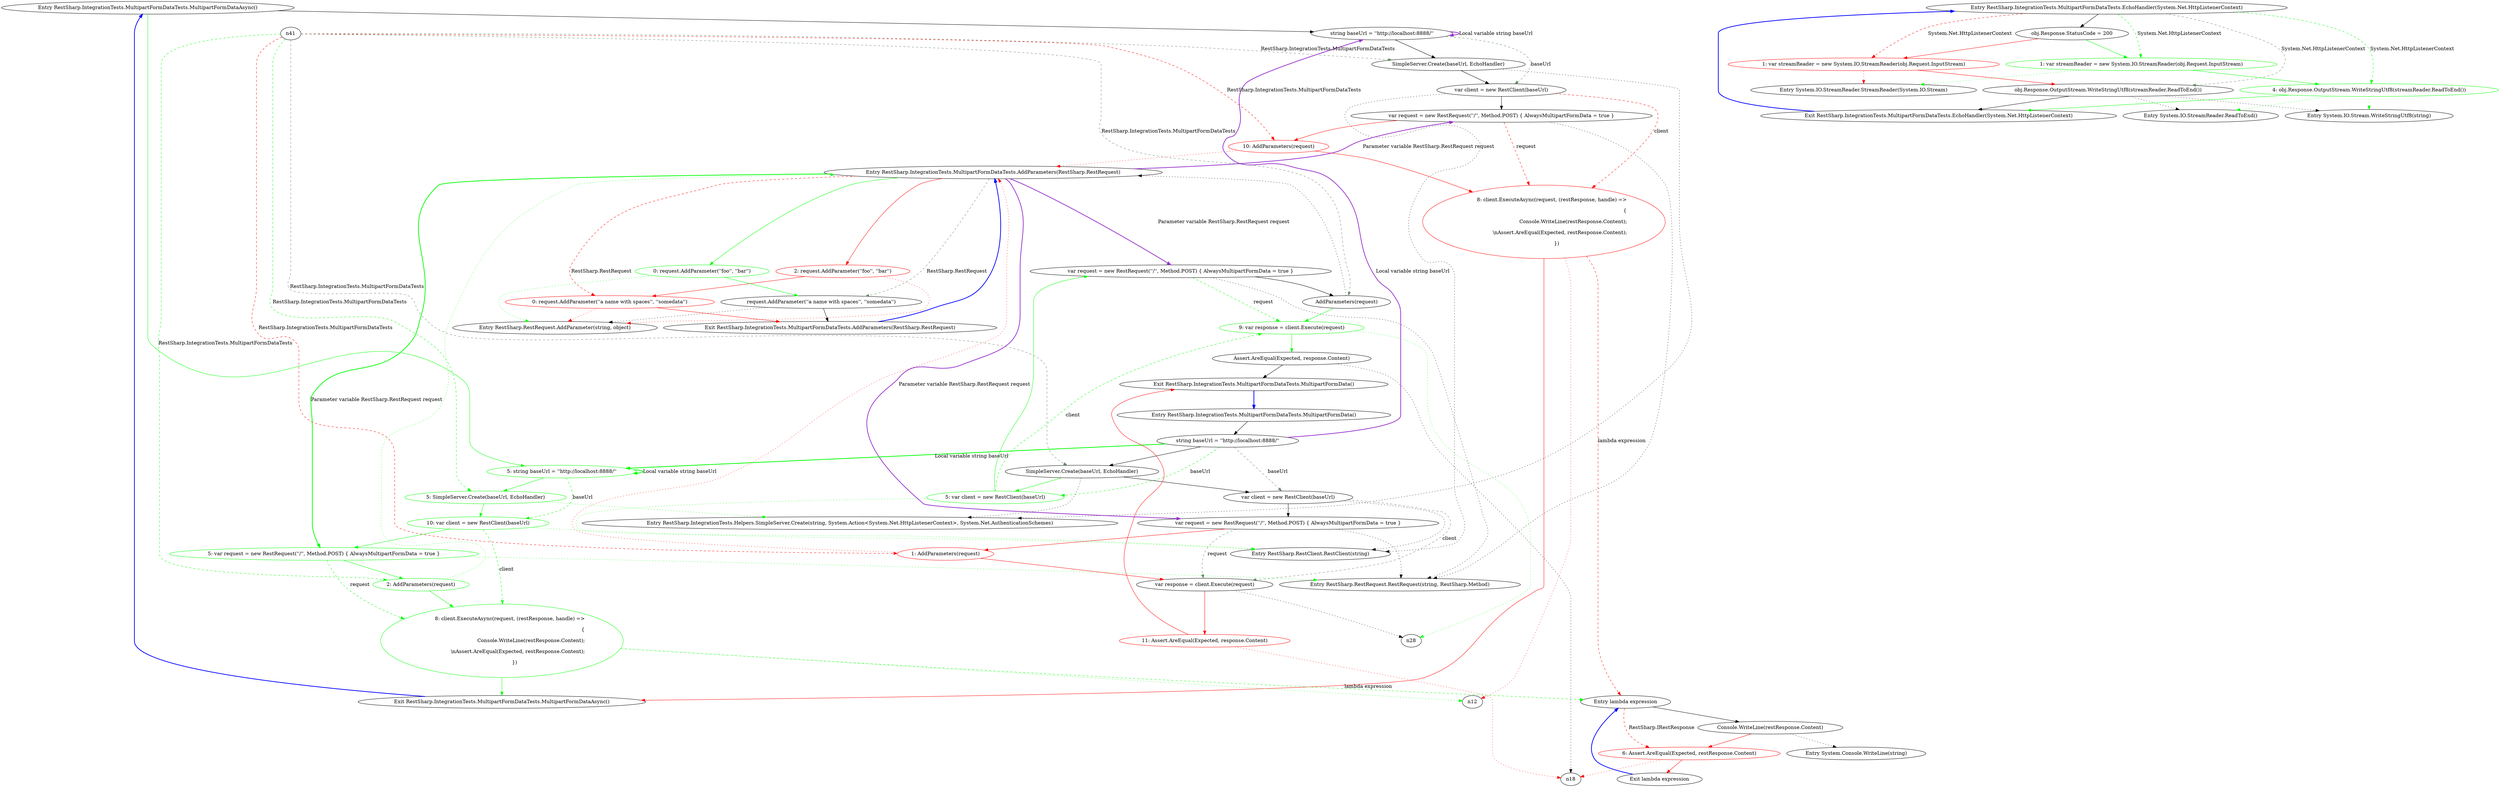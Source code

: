 digraph  {
n0 [cluster="RestSharp.IntegrationTests.MultipartFormDataTests.MultipartFormDataAsync()", label="Entry RestSharp.IntegrationTests.MultipartFormDataTests.MultipartFormDataAsync()", span="10-10"];
n1 [cluster="RestSharp.IntegrationTests.MultipartFormDataTests.MultipartFormDataAsync()", label="string baseUrl = ''http://localhost:8888/''", span="12-12"];
d1 [cluster="RestSharp.IntegrationTests.MultipartFormDataTests.MultipartFormDataAsync()", color=green, community=0, label="5: string baseUrl = ''http://localhost:8888/''", span="12-12"];
n2 [cluster="RestSharp.IntegrationTests.MultipartFormDataTests.MultipartFormDataAsync()", label="SimpleServer.Create(baseUrl, EchoHandler)", span="14-14"];
n3 [cluster="RestSharp.IntegrationTests.MultipartFormDataTests.MultipartFormDataAsync()", label="var client = new RestClient(baseUrl)", span="16-16"];
n8 [cluster="RestSharp.IntegrationTests.Helpers.SimpleServer.Create(string, System.Action<System.Net.HttpListenerContext>, System.Net.AuthenticationSchemes)", label="Entry RestSharp.IntegrationTests.Helpers.SimpleServer.Create(string, System.Action<System.Net.HttpListenerContext>, System.Net.AuthenticationSchemes)", span="12-12"];
n4 [cluster="RestSharp.IntegrationTests.MultipartFormDataTests.MultipartFormDataAsync()", label="var request = new RestRequest(''/'', Method.POST) { AlwaysMultipartFormData = true }", span="17-17"];
n6 [cluster="RestSharp.IntegrationTests.MultipartFormDataTests.MultipartFormDataAsync()", color=red, community=0, label="8: client.ExecuteAsync(request, (restResponse, handle) =>\r\n                {\r\n                    Console.WriteLine(restResponse.Content);\r\n                    \\nAssert.AreEqual(Expected, restResponse.Content);\r\n                })", span="21-25"];
n9 [cluster="RestSharp.RestClient.RestClient(string)", label="Entry RestSharp.RestClient.RestClient(string)", span="150-150"];
n5 [cluster="RestSharp.IntegrationTests.MultipartFormDataTests.MultipartFormDataAsync()", color=red, community=0, label="10: AddParameters(request)", span="19-19"];
n10 [cluster="RestSharp.RestRequest.RestRequest(string, RestSharp.Method)", label="Entry RestSharp.RestRequest.RestRequest(string, RestSharp.Method)", span="93-93"];
n11 [cluster="RestSharp.IntegrationTests.MultipartFormDataTests.AddParameters(RestSharp.RestRequest)", label="Entry RestSharp.IntegrationTests.MultipartFormDataTests.AddParameters(RestSharp.RestRequest)", span="50-50"];
n7 [cluster="RestSharp.IntegrationTests.MultipartFormDataTests.MultipartFormDataAsync()", label="Exit RestSharp.IntegrationTests.MultipartFormDataTests.MultipartFormDataAsync()", span="10-10"];
n13 [cluster="lambda expression", label="Entry lambda expression", span="21-25"];
d2 [cluster="RestSharp.IntegrationTests.MultipartFormDataTests.MultipartFormDataAsync()", color=green, community=0, label="5: SimpleServer.Create(baseUrl, EchoHandler)", span="14-14"];
d3 [cluster="RestSharp.IntegrationTests.MultipartFormDataTests.MultipartFormDataAsync()", color=green, community=0, label="10: var client = new RestClient(baseUrl)", span="16-16"];
d4 [cluster="RestSharp.IntegrationTests.MultipartFormDataTests.MultipartFormDataAsync()", color=green, community=0, label="5: var request = new RestRequest(''/'', Method.POST) { AlwaysMultipartFormData = true }", span="17-17"];
d6 [cluster="RestSharp.IntegrationTests.MultipartFormDataTests.MultipartFormDataAsync()", color=green, community=0, label="8: client.ExecuteAsync(request, (restResponse, handle) =>\r\n                {\r\n                    Console.WriteLine(restResponse.Content);\r\n                    \\nAssert.AreEqual(Expected, restResponse.Content);\r\n                })", span="21-25"];
d5 [cluster="RestSharp.IntegrationTests.MultipartFormDataTests.MultipartFormDataAsync()", color=green, community=0, label="2: AddParameters(request)", span="19-19"];
n29 [cluster="RestSharp.IntegrationTests.MultipartFormDataTests.AddParameters(RestSharp.RestRequest)", color=red, community=0, label="2: request.AddParameter(''foo'', ''bar'')", span="52-52"];
n30 [cluster="RestSharp.IntegrationTests.MultipartFormDataTests.AddParameters(RestSharp.RestRequest)", color=red, community=0, label="0: request.AddParameter(''a name with spaces'', ''somedata'')", span="53-53"];
d29 [cluster="RestSharp.IntegrationTests.MultipartFormDataTests.AddParameters(RestSharp.RestRequest)", color=green, community=0, label="0: request.AddParameter(''foo'', ''bar'')", span="52-52"];
d30 [cluster="RestSharp.IntegrationTests.MultipartFormDataTests.AddParameters(RestSharp.RestRequest)", label="request.AddParameter(''a name with spaces'', ''somedata'')", span="53-53"];
n23 [cluster="RestSharp.IntegrationTests.MultipartFormDataTests.MultipartFormData()", label="var request = new RestRequest(''/'', Method.POST) { AlwaysMultipartFormData = true }", span="38-38"];
d23 [cluster="RestSharp.IntegrationTests.MultipartFormDataTests.MultipartFormData()", label="var request = new RestRequest(''/'', Method.POST) { AlwaysMultipartFormData = true }", span="38-38"];
n32 [cluster="RestSharp.RestRequest.AddParameter(string, object)", label="Entry RestSharp.RestRequest.AddParameter(string, object)", span="373-373"];
n31 [cluster="RestSharp.IntegrationTests.MultipartFormDataTests.AddParameters(RestSharp.RestRequest)", label="Exit RestSharp.IntegrationTests.MultipartFormDataTests.AddParameters(RestSharp.RestRequest)", span="50-50"];
n14 [cluster="lambda expression", label="Console.WriteLine(restResponse.Content)", span="23-23"];
n15 [cluster="lambda expression", color=red, community=0, label="6: Assert.AreEqual(Expected, restResponse.Content)", span="24-24"];
n17 [cluster="System.Console.WriteLine(string)", label="Entry System.Console.WriteLine(string)", span="0-0"];
n16 [cluster="lambda expression", label="Exit lambda expression", span="21-25"];
n19 [cluster="RestSharp.IntegrationTests.MultipartFormDataTests.MultipartFormData()", label="Entry RestSharp.IntegrationTests.MultipartFormDataTests.MultipartFormData()", span="30-30"];
n20 [cluster="RestSharp.IntegrationTests.MultipartFormDataTests.MultipartFormData()", label="string baseUrl = ''http://localhost:8888/''", span="33-33"];
n21 [cluster="RestSharp.IntegrationTests.MultipartFormDataTests.MultipartFormData()", label="SimpleServer.Create(baseUrl, EchoHandler)", span="35-35"];
n22 [cluster="RestSharp.IntegrationTests.MultipartFormDataTests.MultipartFormData()", label="var client = new RestClient(baseUrl)", span="37-37"];
d22 [cluster="RestSharp.IntegrationTests.MultipartFormDataTests.MultipartFormData()", color=green, community=0, label="5: var client = new RestClient(baseUrl)", span="37-37"];
n25 [cluster="RestSharp.IntegrationTests.MultipartFormDataTests.MultipartFormData()", label="var response = client.Execute(request)", span="42-42"];
n24 [cluster="RestSharp.IntegrationTests.MultipartFormDataTests.MultipartFormData()", color=red, community=0, label="1: AddParameters(request)", span="40-40"];
n26 [cluster="RestSharp.IntegrationTests.MultipartFormDataTests.MultipartFormData()", color=red, community=0, label="11: Assert.AreEqual(Expected, response.Content)", span="46-46"];
n27 [cluster="RestSharp.IntegrationTests.MultipartFormDataTests.MultipartFormData()", label="Exit RestSharp.IntegrationTests.MultipartFormDataTests.MultipartFormData()", span="30-30"];
d25 [cluster="RestSharp.IntegrationTests.MultipartFormDataTests.MultipartFormData()", color=green, community=0, label="9: var response = client.Execute(request)", span="42-42"];
d24 [cluster="RestSharp.IntegrationTests.MultipartFormDataTests.MultipartFormData()", label="AddParameters(request)", span="40-40"];
d26 [cluster="RestSharp.IntegrationTests.MultipartFormDataTests.MultipartFormData()", label="Assert.AreEqual(Expected, response.Content)", span="46-46"];
n33 [cluster="RestSharp.IntegrationTests.MultipartFormDataTests.EchoHandler(System.Net.HttpListenerContext)", label="Entry RestSharp.IntegrationTests.MultipartFormDataTests.EchoHandler(System.Net.HttpListenerContext)", span="65-65"];
n34 [cluster="RestSharp.IntegrationTests.MultipartFormDataTests.EchoHandler(System.Net.HttpListenerContext)", label="obj.Response.StatusCode = 200", span="67-67"];
n35 [cluster="RestSharp.IntegrationTests.MultipartFormDataTests.EchoHandler(System.Net.HttpListenerContext)", color=red, community=0, label="1: var streamReader = new System.IO.StreamReader(obj.Request.InputStream)", span="69-69"];
n36 [cluster="RestSharp.IntegrationTests.MultipartFormDataTests.EchoHandler(System.Net.HttpListenerContext)", label="obj.Response.OutputStream.WriteStringUtf8(streamReader.ReadToEnd())", span="71-71"];
d35 [cluster="RestSharp.IntegrationTests.MultipartFormDataTests.EchoHandler(System.Net.HttpListenerContext)", color=green, community=0, label="1: var streamReader = new System.IO.StreamReader(obj.Request.InputStream)", span="69-69"];
d36 [cluster="RestSharp.IntegrationTests.MultipartFormDataTests.EchoHandler(System.Net.HttpListenerContext)", color=green, community=0, label="4: obj.Response.OutputStream.WriteStringUtf8(streamReader.ReadToEnd())", span="71-71"];
n38 [cluster="System.IO.StreamReader.StreamReader(System.IO.Stream)", label="Entry System.IO.StreamReader.StreamReader(System.IO.Stream)", span="0-0"];
n37 [cluster="RestSharp.IntegrationTests.MultipartFormDataTests.EchoHandler(System.Net.HttpListenerContext)", label="Exit RestSharp.IntegrationTests.MultipartFormDataTests.EchoHandler(System.Net.HttpListenerContext)", span="65-65"];
n39 [cluster="System.IO.StreamReader.ReadToEnd()", label="Entry System.IO.StreamReader.ReadToEnd()", span="0-0"];
n40 [cluster="System.IO.Stream.WriteStringUtf8(string)", label="Entry System.IO.Stream.WriteStringUtf8(string)", span="7-7"];
n12;
n18;
n28;
n41;
n0 -> n1  [key=0, style=solid];
n0 -> d1  [color=green, key=0, style=solid];
n1 -> n1  [color=darkorchid, key=3, label="Local variable string baseUrl", style=bold];
n1 -> n2  [key=0, style=solid];
n1 -> n3  [color=darkseagreen4, key=1, label=baseUrl, style=dashed];
d1 -> d1  [color=green, key=3, label="Local variable string baseUrl", style=bold];
d1 -> d2  [color=green, key=0, style=solid];
d1 -> d3  [color=green, key=1, label=baseUrl, style=dashed];
n2 -> n3  [key=0, style=solid];
n2 -> n8  [key=2, style=dotted];
n3 -> n4  [key=0, style=solid];
n3 -> n6  [color=red, key=1, label=client, style=dashed];
n3 -> n9  [key=2, style=dotted];
n4 -> n5  [color=red, key=0, style=solid];
n4 -> n6  [color=red, key=1, label=request, style=dashed];
n4 -> n10  [key=2, style=dotted];
n6 -> n7  [color=red, key=0, style=solid];
n6 -> n12  [color=red, key=2, style=dotted];
n6 -> n13  [color=red, key=1, label="lambda expression", style=dashed];
n5 -> n6  [color=red, key=0, style=solid];
n5 -> n11  [color=red, key=2, style=dotted];
n11 -> n4  [color=darkorchid, key=3, label="Parameter variable RestSharp.RestRequest request", style=bold];
n11 -> d4  [color=green, key=3, label="Parameter variable RestSharp.RestRequest request", style=bold];
n11 -> n29  [color=red, key=0, style=solid];
n11 -> n30  [color=red, key=1, label="RestSharp.RestRequest", style=dashed];
n11 -> d29  [color=green, key=0, style=solid];
n11 -> d30  [color=darkseagreen4, key=1, label="RestSharp.RestRequest", style=dashed];
n11 -> n23  [color=darkorchid, key=3, label="Parameter variable RestSharp.RestRequest request", style=bold];
n11 -> d23  [color=darkorchid, key=3, label="Parameter variable RestSharp.RestRequest request", style=bold];
n7 -> n0  [color=blue, key=0, style=bold];
n13 -> n14  [key=0, style=solid];
n13 -> n15  [color=red, key=1, label="RestSharp.IRestResponse", style=dashed];
d2 -> d3  [color=green, key=0, style=solid];
d2 -> n8  [color=green, key=2, style=dotted];
d3 -> d4  [color=green, key=0, style=solid];
d3 -> d6  [color=green, key=1, label=client, style=dashed];
d3 -> n9  [color=green, key=2, style=dotted];
d4 -> d6  [color=green, key=1, label=request, style=dashed];
d4 -> d5  [color=green, key=0, style=solid];
d4 -> n10  [color=green, key=2, style=dotted];
d6 -> n7  [color=green, key=0, style=solid];
d6 -> n12  [color=green, key=2, style=dotted];
d6 -> n13  [color=green, key=1, label="lambda expression", style=dashed];
d5 -> d6  [color=green, key=0, style=solid];
d5 -> n11  [color=green, key=2, style=dotted];
n29 -> n30  [color=red, key=0, style=solid];
n29 -> n32  [color=red, key=2, style=dotted];
n30 -> n31  [color=red, key=0, style=solid];
n30 -> n32  [color=red, key=2, style=dotted];
d29 -> d30  [color=green, key=0, style=solid];
d29 -> n32  [color=green, key=2, style=dotted];
d30 -> n31  [key=0, style=solid];
d30 -> n32  [key=2, style=dotted];
n23 -> n10  [key=2, style=dotted];
n23 -> n24  [color=red, key=0, style=solid];
n23 -> n25  [color=darkseagreen4, key=1, label=request, style=dashed];
d23 -> n10  [key=2, style=dotted];
d23 -> d25  [color=green, key=1, label=request, style=dashed];
d23 -> d24  [key=0, style=solid];
n31 -> n11  [color=blue, key=0, style=bold];
n14 -> n15  [color=red, key=0, style=solid];
n14 -> n17  [key=2, style=dotted];
n15 -> n16  [color=red, key=0, style=solid];
n15 -> n18  [color=red, key=2, style=dotted];
n16 -> n13  [color=blue, key=0, style=bold];
n19 -> n20  [key=0, style=solid];
n20 -> n1  [color=darkorchid, key=3, label="Local variable string baseUrl", style=bold];
n20 -> d1  [color=green, key=3, label="Local variable string baseUrl", style=bold];
n20 -> n21  [key=0, style=solid];
n20 -> n22  [color=darkseagreen4, key=1, label=baseUrl, style=dashed];
n20 -> d22  [color=green, key=1, label=baseUrl, style=dashed];
n21 -> n8  [key=2, style=dotted];
n21 -> n22  [key=0, style=solid];
n21 -> d22  [color=green, key=0, style=solid];
n22 -> n9  [key=2, style=dotted];
n22 -> n23  [key=0, style=solid];
n22 -> n25  [color=darkseagreen4, key=1, label=client, style=dashed];
d22 -> n9  [color=green, key=2, style=dotted];
d22 -> d23  [color=green, key=0, style=solid];
d22 -> d25  [color=green, key=1, label=client, style=dashed];
n25 -> n26  [color=red, key=0, style=solid];
n25 -> n28  [key=2, style=dotted];
n24 -> n11  [color=red, key=2, style=dotted];
n24 -> n25  [color=red, key=0, style=solid];
n26 -> n18  [color=red, key=2, style=dotted];
n26 -> n27  [color=red, key=0, style=solid];
n27 -> n19  [color=blue, key=0, style=bold];
d25 -> d26  [color=green, key=0, style=solid];
d25 -> n28  [color=green, key=2, style=dotted];
d24 -> n11  [key=2, style=dotted];
d24 -> d25  [color=green, key=0, style=solid];
d26 -> n18  [key=2, style=dotted];
d26 -> n27  [key=0, style=solid];
n33 -> n34  [key=0, style=solid];
n33 -> n35  [color=red, key=1, label="System.Net.HttpListenerContext", style=dashed];
n33 -> n36  [color=darkseagreen4, key=1, label="System.Net.HttpListenerContext", style=dashed];
n33 -> d35  [color=green, key=1, label="System.Net.HttpListenerContext", style=dashed];
n33 -> d36  [color=green, key=1, label="System.Net.HttpListenerContext", style=dashed];
n34 -> n35  [color=red, key=0, style=solid];
n34 -> d35  [color=green, key=0, style=solid];
n35 -> n36  [color=red, key=0, style=solid];
n35 -> n38  [color=red, key=2, style=dotted];
n36 -> n37  [key=0, style=solid];
n36 -> n39  [key=2, style=dotted];
n36 -> n40  [key=2, style=dotted];
d35 -> d36  [color=green, key=0, style=solid];
d35 -> n38  [color=green, key=2, style=dotted];
d36 -> n37  [color=green, key=0, style=solid];
d36 -> n39  [color=green, key=2, style=dotted];
d36 -> n40  [color=green, key=2, style=dotted];
n37 -> n33  [color=blue, key=0, style=bold];
n41 -> n2  [color=darkseagreen4, key=1, label="RestSharp.IntegrationTests.MultipartFormDataTests", style=dashed];
n41 -> n5  [color=red, key=1, label="RestSharp.IntegrationTests.MultipartFormDataTests", style=dashed];
n41 -> d2  [color=green, key=1, label="RestSharp.IntegrationTests.MultipartFormDataTests", style=dashed];
n41 -> d5  [color=green, key=1, label="RestSharp.IntegrationTests.MultipartFormDataTests", style=dashed];
n41 -> n21  [color=darkseagreen4, key=1, label="RestSharp.IntegrationTests.MultipartFormDataTests", style=dashed];
n41 -> n24  [color=red, key=1, label="RestSharp.IntegrationTests.MultipartFormDataTests", style=dashed];
n41 -> d24  [color=darkseagreen4, key=1, label="RestSharp.IntegrationTests.MultipartFormDataTests", style=dashed];
}
